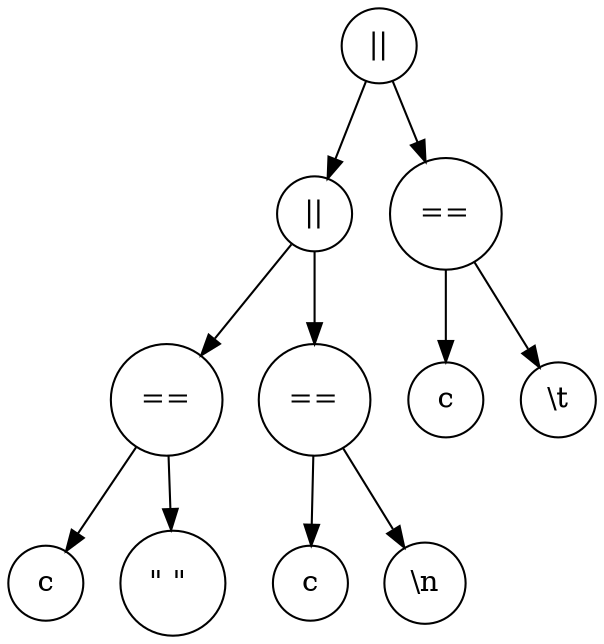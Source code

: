 digraph arbol2 {
    splines="FALSE";

    /* Entities */
    node1 [label="||", shape=circle]
    node2 [label="||", shape=circle]
    nodec1 [label="c", shape=circle]
    nodec2 [label="c", shape=circle]
    nodec3 [label="c", shape=circle]
    nodeiq1 [label="==", shape=circle]
    nodeiq2 [label="==", shape=circle]
    nodeiq3 [label="==", shape=circle]
    nodet [label="\\t", shape=circle]
    noden [label="\\n", shape=circle]
    nodespa [label="\" \" ", shape=circle]

    /* Relationships */
    node1 -> {node2, nodeiq3}
    node2 -> {nodeiq1, nodeiq2}
    nodeiq1 -> {nodec1, nodespa}
    nodeiq2 -> {nodec2, noden}
    nodeiq3 -> {nodet, nodec3}
} 